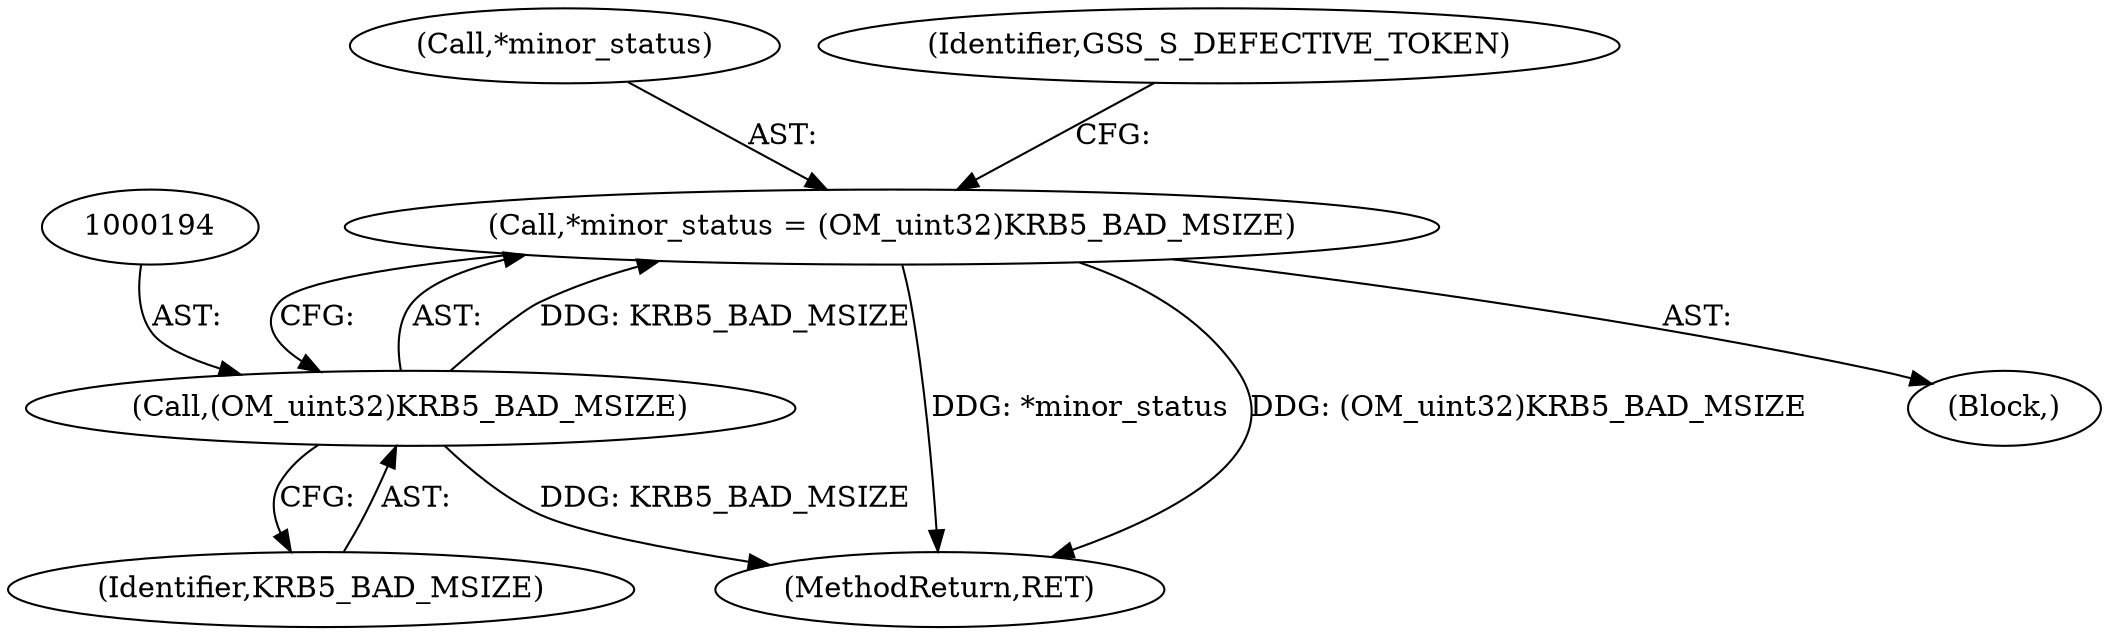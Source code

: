digraph "0_krb5_e6ae703ae597d798e310368d52b8f38ee11c6a73_0@pointer" {
"1000190" [label="(Call,*minor_status = (OM_uint32)KRB5_BAD_MSIZE)"];
"1000193" [label="(Call,(OM_uint32)KRB5_BAD_MSIZE)"];
"1000840" [label="(MethodReturn,RET)"];
"1000190" [label="(Call,*minor_status = (OM_uint32)KRB5_BAD_MSIZE)"];
"1000189" [label="(Block,)"];
"1000191" [label="(Call,*minor_status)"];
"1000195" [label="(Identifier,KRB5_BAD_MSIZE)"];
"1000193" [label="(Call,(OM_uint32)KRB5_BAD_MSIZE)"];
"1000197" [label="(Identifier,GSS_S_DEFECTIVE_TOKEN)"];
"1000190" -> "1000189"  [label="AST: "];
"1000190" -> "1000193"  [label="CFG: "];
"1000191" -> "1000190"  [label="AST: "];
"1000193" -> "1000190"  [label="AST: "];
"1000197" -> "1000190"  [label="CFG: "];
"1000190" -> "1000840"  [label="DDG: *minor_status"];
"1000190" -> "1000840"  [label="DDG: (OM_uint32)KRB5_BAD_MSIZE"];
"1000193" -> "1000190"  [label="DDG: KRB5_BAD_MSIZE"];
"1000193" -> "1000195"  [label="CFG: "];
"1000194" -> "1000193"  [label="AST: "];
"1000195" -> "1000193"  [label="AST: "];
"1000193" -> "1000840"  [label="DDG: KRB5_BAD_MSIZE"];
}
